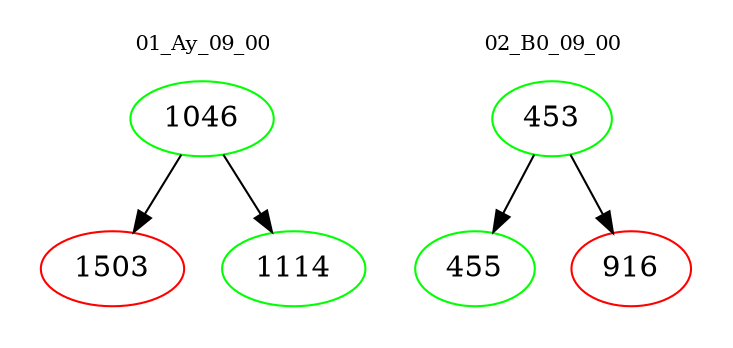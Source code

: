 digraph{
subgraph cluster_0 {
color = white
label = "01_Ay_09_00";
fontsize=10;
T0_1046 [label="1046", color="green"]
T0_1046 -> T0_1503 [color="black"]
T0_1503 [label="1503", color="red"]
T0_1046 -> T0_1114 [color="black"]
T0_1114 [label="1114", color="green"]
}
subgraph cluster_1 {
color = white
label = "02_B0_09_00";
fontsize=10;
T1_453 [label="453", color="green"]
T1_453 -> T1_455 [color="black"]
T1_455 [label="455", color="green"]
T1_453 -> T1_916 [color="black"]
T1_916 [label="916", color="red"]
}
}
